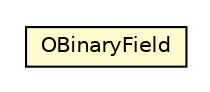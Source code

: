 #!/usr/local/bin/dot
#
# Class diagram 
# Generated by UMLGraph version R5_6-24-gf6e263 (http://www.umlgraph.org/)
#

digraph G {
	edge [fontname="Helvetica",fontsize=10,labelfontname="Helvetica",labelfontsize=10];
	node [fontname="Helvetica",fontsize=10,shape=plaintext];
	nodesep=0.25;
	ranksep=0.5;
	// com.orientechnologies.orient.core.serialization.serializer.record.binary.OBinaryField
	c746835 [label=<<table title="com.orientechnologies.orient.core.serialization.serializer.record.binary.OBinaryField" border="0" cellborder="1" cellspacing="0" cellpadding="2" port="p" bgcolor="lemonChiffon" href="./OBinaryField.html">
		<tr><td><table border="0" cellspacing="0" cellpadding="1">
<tr><td align="center" balign="center"> OBinaryField </td></tr>
		</table></td></tr>
		</table>>, URL="./OBinaryField.html", fontname="Helvetica", fontcolor="black", fontsize=10.0];
}

